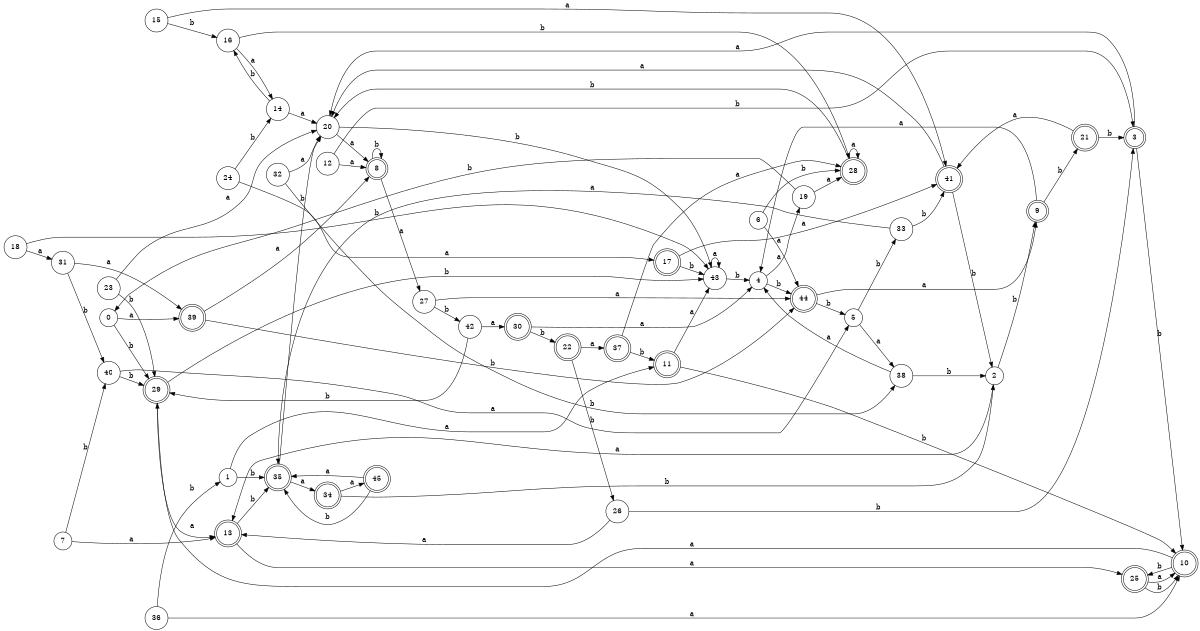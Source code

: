 digraph n37_1 {
__start0 [label="" shape="none"];

rankdir=LR;
size="8,5";

s0 [style="filled", color="black", fillcolor="white" shape="circle", label="0"];
s1 [style="filled", color="black", fillcolor="white" shape="circle", label="1"];
s2 [style="filled", color="black", fillcolor="white" shape="circle", label="2"];
s3 [style="rounded,filled", color="black", fillcolor="white" shape="doublecircle", label="3"];
s4 [style="filled", color="black", fillcolor="white" shape="circle", label="4"];
s5 [style="filled", color="black", fillcolor="white" shape="circle", label="5"];
s6 [style="filled", color="black", fillcolor="white" shape="circle", label="6"];
s7 [style="filled", color="black", fillcolor="white" shape="circle", label="7"];
s8 [style="rounded,filled", color="black", fillcolor="white" shape="doublecircle", label="8"];
s9 [style="rounded,filled", color="black", fillcolor="white" shape="doublecircle", label="9"];
s10 [style="rounded,filled", color="black", fillcolor="white" shape="doublecircle", label="10"];
s11 [style="rounded,filled", color="black", fillcolor="white" shape="doublecircle", label="11"];
s12 [style="filled", color="black", fillcolor="white" shape="circle", label="12"];
s13 [style="rounded,filled", color="black", fillcolor="white" shape="doublecircle", label="13"];
s14 [style="filled", color="black", fillcolor="white" shape="circle", label="14"];
s15 [style="filled", color="black", fillcolor="white" shape="circle", label="15"];
s16 [style="filled", color="black", fillcolor="white" shape="circle", label="16"];
s17 [style="rounded,filled", color="black", fillcolor="white" shape="doublecircle", label="17"];
s18 [style="filled", color="black", fillcolor="white" shape="circle", label="18"];
s19 [style="filled", color="black", fillcolor="white" shape="circle", label="19"];
s20 [style="filled", color="black", fillcolor="white" shape="circle", label="20"];
s21 [style="rounded,filled", color="black", fillcolor="white" shape="doublecircle", label="21"];
s22 [style="rounded,filled", color="black", fillcolor="white" shape="doublecircle", label="22"];
s23 [style="filled", color="black", fillcolor="white" shape="circle", label="23"];
s24 [style="filled", color="black", fillcolor="white" shape="circle", label="24"];
s25 [style="rounded,filled", color="black", fillcolor="white" shape="doublecircle", label="25"];
s26 [style="filled", color="black", fillcolor="white" shape="circle", label="26"];
s27 [style="filled", color="black", fillcolor="white" shape="circle", label="27"];
s28 [style="rounded,filled", color="black", fillcolor="white" shape="doublecircle", label="28"];
s29 [style="rounded,filled", color="black", fillcolor="white" shape="doublecircle", label="29"];
s30 [style="rounded,filled", color="black", fillcolor="white" shape="doublecircle", label="30"];
s31 [style="filled", color="black", fillcolor="white" shape="circle", label="31"];
s32 [style="filled", color="black", fillcolor="white" shape="circle", label="32"];
s33 [style="filled", color="black", fillcolor="white" shape="circle", label="33"];
s34 [style="rounded,filled", color="black", fillcolor="white" shape="doublecircle", label="34"];
s35 [style="rounded,filled", color="black", fillcolor="white" shape="doublecircle", label="35"];
s36 [style="filled", color="black", fillcolor="white" shape="circle", label="36"];
s37 [style="rounded,filled", color="black", fillcolor="white" shape="doublecircle", label="37"];
s38 [style="filled", color="black", fillcolor="white" shape="circle", label="38"];
s39 [style="rounded,filled", color="black", fillcolor="white" shape="doublecircle", label="39"];
s40 [style="filled", color="black", fillcolor="white" shape="circle", label="40"];
s41 [style="rounded,filled", color="black", fillcolor="white" shape="doublecircle", label="41"];
s42 [style="filled", color="black", fillcolor="white" shape="circle", label="42"];
s43 [style="filled", color="black", fillcolor="white" shape="circle", label="43"];
s44 [style="rounded,filled", color="black", fillcolor="white" shape="doublecircle", label="44"];
s45 [style="rounded,filled", color="black", fillcolor="white" shape="doublecircle", label="45"];
s0 -> s39 [label="a"];
s0 -> s29 [label="b"];
s1 -> s11 [label="a"];
s1 -> s35 [label="b"];
s2 -> s13 [label="a"];
s2 -> s9 [label="b"];
s3 -> s20 [label="a"];
s3 -> s10 [label="b"];
s4 -> s19 [label="a"];
s4 -> s44 [label="b"];
s5 -> s38 [label="a"];
s5 -> s33 [label="b"];
s6 -> s44 [label="a"];
s6 -> s28 [label="b"];
s7 -> s13 [label="a"];
s7 -> s40 [label="b"];
s8 -> s27 [label="a"];
s8 -> s8 [label="b"];
s9 -> s4 [label="a"];
s9 -> s21 [label="b"];
s10 -> s29 [label="a"];
s10 -> s25 [label="b"];
s11 -> s43 [label="a"];
s11 -> s10 [label="b"];
s12 -> s8 [label="a"];
s12 -> s3 [label="b"];
s13 -> s25 [label="a"];
s13 -> s35 [label="b"];
s14 -> s20 [label="a"];
s14 -> s16 [label="b"];
s15 -> s41 [label="a"];
s15 -> s16 [label="b"];
s16 -> s14 [label="a"];
s16 -> s28 [label="b"];
s17 -> s41 [label="a"];
s17 -> s43 [label="b"];
s18 -> s31 [label="a"];
s18 -> s43 [label="b"];
s19 -> s28 [label="a"];
s19 -> s0 [label="b"];
s20 -> s8 [label="a"];
s20 -> s43 [label="b"];
s21 -> s41 [label="a"];
s21 -> s3 [label="b"];
s22 -> s37 [label="a"];
s22 -> s26 [label="b"];
s23 -> s20 [label="a"];
s23 -> s29 [label="b"];
s24 -> s17 [label="a"];
s24 -> s14 [label="b"];
s25 -> s10 [label="a"];
s25 -> s10 [label="b"];
s26 -> s13 [label="a"];
s26 -> s3 [label="b"];
s27 -> s44 [label="a"];
s27 -> s42 [label="b"];
s28 -> s28 [label="a"];
s28 -> s20 [label="b"];
s29 -> s13 [label="a"];
s29 -> s43 [label="b"];
s30 -> s4 [label="a"];
s30 -> s22 [label="b"];
s31 -> s39 [label="a"];
s31 -> s40 [label="b"];
s32 -> s20 [label="a"];
s32 -> s38 [label="b"];
s33 -> s35 [label="a"];
s33 -> s41 [label="b"];
s34 -> s45 [label="a"];
s34 -> s2 [label="b"];
s35 -> s34 [label="a"];
s35 -> s20 [label="b"];
s36 -> s10 [label="a"];
s36 -> s1 [label="b"];
s37 -> s28 [label="a"];
s37 -> s11 [label="b"];
s38 -> s4 [label="a"];
s38 -> s2 [label="b"];
s39 -> s8 [label="a"];
s39 -> s44 [label="b"];
s40 -> s5 [label="a"];
s40 -> s29 [label="b"];
s41 -> s20 [label="a"];
s41 -> s2 [label="b"];
s42 -> s30 [label="a"];
s42 -> s29 [label="b"];
s43 -> s43 [label="a"];
s43 -> s4 [label="b"];
s44 -> s9 [label="a"];
s44 -> s5 [label="b"];
s45 -> s35 [label="a"];
s45 -> s35 [label="b"];

}